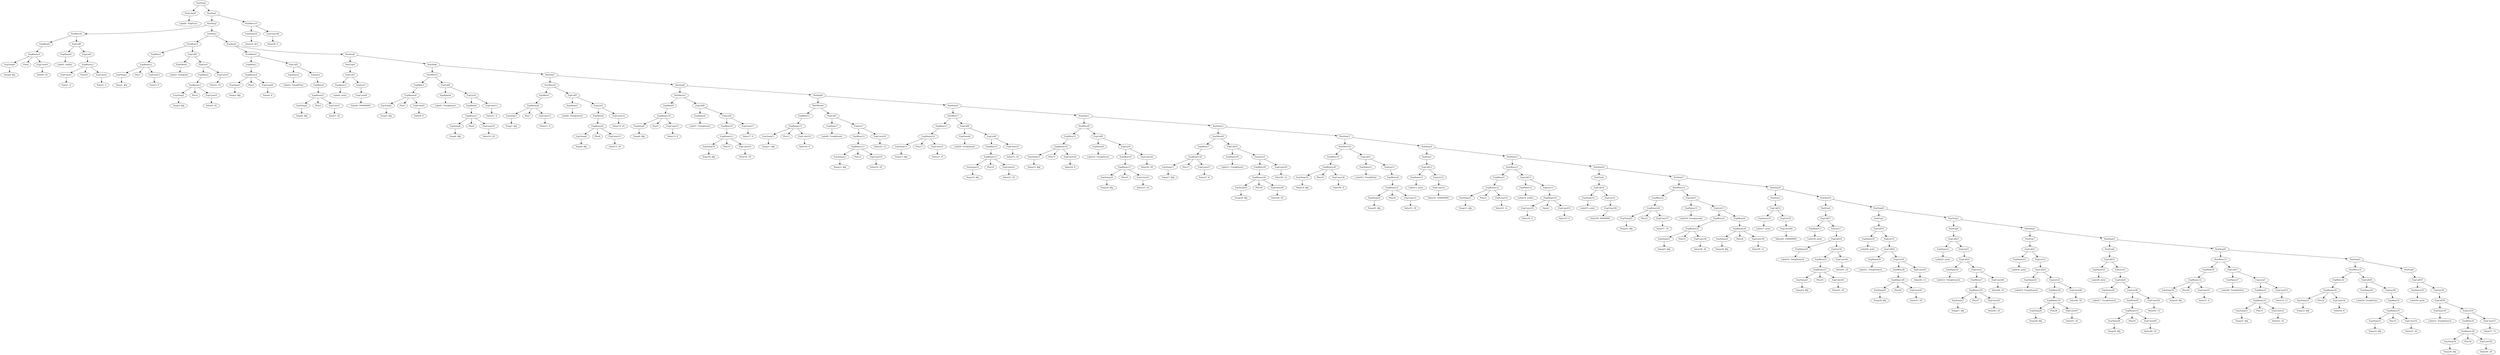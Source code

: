 digraph {
	ordering = out;
	StatMove15 -> ExpTemp35;
	StatMove15 -> ExpConst58;
	StatSeq1 -> StatSeq2;
	StatSeq1 -> StatMove15;
	ExpList29 -> ExpCall30;
	ExpConst57 -> "Value57: 12";
	ExpMem34 -> ExpBinary36;
	ExpTemp34 -> "Temp34: $fp";
	ExpName30 -> "Label31: Tree@Search";
	ExpCall29 -> ExpName29;
	ExpCall29 -> ExpList29;
	ExpName29 -> "Label30: print";
	ExpMem33 -> ExpBinary35;
	ExpConst55 -> "Value55: 20";
	ExpBinary35 -> ExpTemp33;
	ExpBinary35 -> Plus33;
	ExpBinary35 -> ExpConst55;
	ExpName28 -> "Label29: Tree@Print";
	StatMove14 -> ExpMem32;
	StatMove14 -> ExpCall28;
	ExpMem32 -> ExpBinary34;
	ExpConst54 -> "Value54: 8";
	ExpBinary34 -> ExpTemp32;
	ExpBinary34 -> Plus32;
	ExpBinary34 -> ExpConst54;
	ExpTemp32 -> "Temp32: $fp";
	StatSeq24 -> StatMove13;
	StatSeq24 -> StatSeq25;
	ExpConst53 -> "Value53: 12";
	ExpList27 -> ExpMem31;
	ExpList27 -> ExpConst53;
	ExpMem31 -> ExpBinary33;
	ExpConst52 -> "Value52: 20";
	ExpCall27 -> ExpName27;
	ExpCall27 -> ExpList27;
	ExpMem30 -> ExpBinary32;
	ExpTemp30 -> "Temp30: $fp";
	StatSeq23 -> StatExp8;
	StatSeq23 -> StatSeq24;
	StatExp8 -> ExpCall25;
	ExpCall30 -> ExpName30;
	ExpCall30 -> ExpList30;
	ExpConst50 -> "Value50: 12";
	ExpMem29 -> ExpBinary31;
	ExpTemp29 -> "Temp29: $fp";
	ExpCall26 -> ExpName26;
	ExpCall26 -> ExpList26;
	ExpName26 -> "Label27: Tree@Search";
	ExpList28 -> ExpMem33;
	ExpCall25 -> ExpName25;
	ExpCall25 -> ExpList25;
	ExpName25 -> "Label26: print";
	ExpList25 -> ExpCall26;
	StatExp7 -> ExpCall23;
	ExpList23 -> ExpCall24;
	ExpList24 -> ExpMem28;
	ExpList24 -> ExpConst48;
	ExpConst47 -> "Value47: 20";
	ExpBinary30 -> ExpTemp28;
	ExpBinary30 -> Plus28;
	ExpBinary30 -> ExpConst47;
	ExpCall24 -> ExpName24;
	ExpCall24 -> ExpList24;
	ExpName24 -> "Label25: Tree@Search";
	StatSeq21 -> StatExp6;
	StatSeq21 -> StatSeq22;
	ExpConst46 -> "Value46: 16";
	ExpMem27 -> ExpBinary29;
	ExpBinary29 -> ExpTemp27;
	ExpBinary29 -> Plus27;
	ExpBinary29 -> ExpConst45;
	ExpConst49 -> "Value49: 20";
	ExpTemp27 -> "Temp27: $fp";
	ExpName22 -> "Label23: Tree@Search";
	ExpCall21 -> ExpName21;
	ExpCall21 -> ExpList21;
	ExpList19 -> ExpCall20;
	ExpConst44 -> "Value44: 12";
	ExpConst43 -> "Value43: 20";
	ExpBinary28 -> ExpTemp26;
	ExpBinary28 -> Plus26;
	ExpBinary28 -> ExpConst43;
	ExpTemp26 -> "Temp26: $fp";
	ExpCall20 -> ExpName20;
	ExpCall20 -> ExpList20;
	StatMove13 -> ExpMem30;
	StatMove13 -> ExpCall27;
	ExpName20 -> "Label21: Tree@Search";
	ExpName19 -> "Label20: print";
	StatSeq22 -> StatExp7;
	StatSeq22 -> StatSeq23;
	StatSeq19 -> StatExp4;
	StatSeq19 -> StatSeq20;
	StatExp4 -> ExpCall17;
	ExpList17 -> ExpCall18;
	ExpName27 -> "Label28: Tree@Delete";
	ExpConst42 -> "Value42: 24";
	ExpList18 -> ExpMem25;
	ExpList18 -> ExpConst42;
	StatExp9 -> ExpCall29;
	ExpName23 -> "Label24: print";
	ExpMem25 -> ExpBinary27;
	ExpTemp25 -> "Temp25: $fp";
	ExpConst56 -> "Value56: 20";
	ExpCall18 -> ExpName18;
	ExpCall18 -> ExpList18;
	ExpList22 -> ExpMem27;
	ExpList22 -> ExpConst46;
	ExpCall17 -> ExpName17;
	ExpCall17 -> ExpList17;
	StatSeq18 -> StatExp3;
	StatSeq18 -> StatSeq19;
	StatExp6 -> ExpCall21;
	ExpConst40 -> "Value40: 100000000";
	ExpCall16 -> ExpName16;
	ExpCall16 -> ExpList16;
	ExpName16 -> "Label17: print";
	StatSeq17 -> StatMove12;
	StatSeq17 -> StatSeq18;
	ExpCall7 -> ExpName7;
	ExpCall7 -> ExpList7;
	ExpMem11 -> ExpBinary12;
	StatMove11 -> ExpMem21;
	StatMove11 -> ExpCall13;
	ExpConst37 -> "Value37: 16";
	ExpBinary33 -> ExpTemp31;
	ExpBinary33 -> Plus31;
	ExpBinary33 -> ExpConst52;
	ExpName5 -> "Label6: Tree@Insert";
	ExpMem10 -> ExpBinary11;
	ExpTemp10 -> "Temp10: $fp";
	ExpCall28 -> ExpName28;
	ExpCall28 -> ExpList28;
	ExpCall6 -> ExpName6;
	ExpCall6 -> ExpList6;
	ExpConst30 -> "Value30: 8";
	ExpBinary31 -> ExpTemp29;
	ExpBinary31 -> Plus29;
	ExpBinary31 -> ExpConst49;
	ExpName6 -> "Label7: Tree@Insert";
	ExpBinary10 -> ExpTemp9;
	ExpBinary10 -> Plus9;
	ExpBinary10 -> ExpConst15;
	ExpTemp9 -> "Temp9: $fp";
	ExpCall4 -> ExpName4;
	ExpCall4 -> ExpList4;
	ExpCall5 -> ExpName5;
	ExpCall5 -> ExpList5;
	ExpMem8 -> ExpBinary9;
	StatSeq6 -> StatMove3;
	StatSeq6 -> StatSeq7;
	ExpConst11 -> "Value11: 8";
	StatMove5 -> ExpMem9;
	StatMove5 -> ExpCall6;
	ExpConst14 -> "Value14: 24";
	ExpConst9 -> "Value9: 8";
	ExpCall12 -> ExpName12;
	ExpCall12 -> ExpList12;
	ExpConst10 -> "Value10: 20";
	ExpBinary1 -> ExpConst1;
	ExpBinary1 -> Times0;
	ExpBinary1 -> ExpConst2;
	ExpTemp8 -> "Temp8: $fp";
	ExpMem15 -> ExpBinary16;
	ExpConst58 -> "Value58: 0";
	ExpConst32 -> "Value32: 100000000";
	ExpList20 -> ExpMem26;
	ExpList20 -> ExpConst44;
	ExpConst12 -> "Value12: 8";
	ExpBinary12 -> ExpTemp11;
	ExpBinary12 -> Plus11;
	ExpBinary12 -> ExpConst18;
	StatMove6 -> ExpMem11;
	StatMove6 -> ExpCall7;
	ExpName7 -> "Label8: Tree@Insert";
	StatSeq25 -> StatMove14;
	StatSeq25 -> StatExp9;
	StatMove3 -> ExpMem5;
	StatMove3 -> ExpCall4;
	ExpList15 -> ExpMem23;
	ExpList15 -> ExpMem24;
	ExpBinary6 -> ExpTemp5;
	ExpBinary6 -> Plus5;
	ExpBinary6 -> ExpConst9;
	ExpTemp5 -> "Temp5: $fp";
	ExpBinary17 -> ExpTemp16;
	ExpBinary17 -> Plus16;
	ExpBinary17 -> ExpConst25;
	ExpTemp1 -> "Temp1: $fp";
	ExpList1 -> ExpMem2;
	ExpList1 -> ExpConst5;
	ExpBinary4 -> ExpTemp3;
	ExpBinary4 -> Plus3;
	ExpBinary4 -> ExpConst6;
	StatSeq7 -> StatMove4;
	StatSeq7 -> StatSeq8;
	ExpConst27 -> "Value27: 8";
	StatSeq16 -> StatExp2;
	StatSeq16 -> StatSeq17;
	ExpName2 -> "Label3: Tree@Print";
	StatSeq2 -> StatMove0;
	StatSeq2 -> StatSeq3;
	ExpMem19 -> ExpBinary20;
	ExpCall1 -> ExpName1;
	ExpCall1 -> ExpList1;
	ExpMem6 -> ExpBinary7;
	ExpConst16 -> "Value16: 20";
	StatSeq20 -> StatExp5;
	StatSeq20 -> StatSeq21;
	ExpBinary15 -> ExpTemp14;
	ExpBinary15 -> Plus14;
	ExpBinary15 -> ExpConst22;
	ExpList4 -> ExpMem6;
	ExpList4 -> ExpConst11;
	StatExp5 -> ExpCall19;
	ExpBinary0 -> ExpTemp0;
	ExpBinary0 -> Plus0;
	ExpBinary0 -> ExpConst0;
	ExpBinary11 -> ExpTemp10;
	ExpBinary11 -> Plus10;
	ExpBinary11 -> ExpConst16;
	ExpBinary14 -> ExpTemp13;
	ExpBinary14 -> Plus13;
	ExpBinary14 -> ExpConst21;
	StatMove0 -> ExpMem0;
	StatMove0 -> ExpCall0;
	ExpList21 -> ExpCall22;
	ExpTemp0 -> "Temp0: $fp";
	ExpConst3 -> "Value3: 8";
	ExpTemp17 -> "Temp17: $fp";
	StatSeq13 -> StatMove10;
	StatSeq13 -> StatSeq14;
	ExpTemp23 -> "Temp23: $fp";
	ExpMem9 -> ExpBinary10;
	ExpConst6 -> "Value6: 8";
	ExpMem1 -> ExpBinary2;
	ExpConst31 -> "Value31: 20";
	ExpConst17 -> "Value17: 4";
	ExpList26 -> ExpMem29;
	ExpList26 -> ExpConst50;
	ExpCall3 -> ExpName3;
	ExpCall3 -> ExpList3;
	ExpConst25 -> "Value25: 20";
	ExpConst24 -> "Value24: 8";
	StatLabel0 -> "Label0: TV@Start";
	ExpTemp19 -> "Temp19: $fp";
	ExpTemp33 -> "Temp33: $fp";
	ExpBinary22 -> ExpTemp21;
	ExpBinary22 -> Plus21;
	ExpBinary22 -> ExpConst33;
	ExpMem16 -> ExpBinary17;
	ExpBinary2 -> ExpTemp1;
	ExpBinary2 -> Plus1;
	ExpBinary2 -> ExpConst3;
	ExpList30 -> ExpMem34;
	ExpList30 -> ExpConst57;
	ExpCall0 -> ExpName0;
	ExpCall0 -> ExpList0;
	ExpMem0 -> ExpBinary0;
	StatSeq4 -> StatMove2;
	StatSeq4 -> StatSeq5;
	ExpName0 -> "Label1: malloc";
	StatExp3 -> ExpCall16;
	ExpConst8 -> "Value8: 100000000";
	ExpTemp20 -> "Temp20: $fp";
	ExpName1 -> "Label2: Tree@Init";
	ExpMem24 -> ExpBinary26;
	ExpBinary27 -> ExpTemp25;
	ExpBinary27 -> Plus25;
	ExpBinary27 -> ExpConst41;
	StatMove1 -> ExpMem1;
	StatMove1 -> ExpCall1;
	ExpConst41 -> "Value41: 20";
	ExpConst1 -> "Value1: 6";
	ExpName15 -> "Label16: Tree@accept";
	ExpCall2 -> ExpName2;
	ExpCall2 -> ExpList2;
	ExpConst2 -> "Value2: 4";
	ExpTemp2 -> "Temp2: $fp";
	StatExp0 -> ExpCall3;
	ExpConst18 -> "Value18: 8";
	ExpConst26 -> "Value26: 28";
	ExpConst45 -> "Value45: 20";
	ExpBinary3 -> ExpTemp2;
	ExpBinary3 -> Plus2;
	ExpBinary3 -> ExpConst4;
	ExpConst13 -> "Value13: 20";
	ExpMem7 -> ExpBinary8;
	ExpBinary8 -> ExpTemp7;
	ExpBinary8 -> Plus7;
	ExpBinary8 -> ExpConst12;
	ExpConst5 -> "Value5: 16";
	StatSeq0 -> StatLabel0;
	StatSeq0 -> StatSeq1;
	ExpTemp11 -> "Temp11: $fp";
	ExpName12 -> "Label13: print";
	ExpConst15 -> "Value15: 8";
	ExpCall8 -> ExpName8;
	ExpCall8 -> ExpList8;
	StatSeq8 -> StatMove5;
	StatSeq8 -> StatSeq9;
	ExpConst0 -> "Value0: 20";
	ExpBinary21 -> ExpTemp20;
	ExpBinary21 -> Plus20;
	ExpBinary21 -> ExpConst31;
	ExpList9 -> ExpMem16;
	ExpList9 -> ExpConst26;
	ExpMem3 -> ExpBinary4;
	ExpMem28 -> ExpBinary30;
	ExpList16 -> ExpConst40;
	ExpName8 -> "Label9: Tree@Insert";
	StatMove2 -> ExpMem3;
	StatMove2 -> ExpCall2;
	ExpBinary13 -> ExpTemp12;
	ExpBinary13 -> Plus12;
	ExpBinary13 -> ExpConst19;
	ExpBinary23 -> ExpConst34;
	ExpBinary23 -> Times1;
	ExpBinary23 -> ExpConst35;
	ExpBinary7 -> ExpTemp6;
	ExpBinary7 -> Plus6;
	ExpBinary7 -> ExpConst10;
	ExpBinary5 -> ExpTemp4;
	ExpBinary5 -> Plus4;
	ExpBinary5 -> ExpConst7;
	ExpList6 -> ExpMem10;
	ExpList6 -> ExpConst17;
	ExpName3 -> "Label4: print";
	ExpList7 -> ExpMem12;
	ExpList7 -> ExpConst20;
	ExpList2 -> ExpMem4;
	ExpTemp22 -> "Temp22: $fp";
	ExpConst4 -> "Value4: 20";
	ExpList3 -> ExpConst8;
	ExpTemp12 -> "Temp12: $fp";
	ExpMem21 -> ExpBinary22;
	ExpConst23 -> "Value23: 20";
	ExpConst19 -> "Value19: 20";
	ExpTemp14 -> "Temp14: $fp";
	StatMove12 -> ExpMem22;
	StatMove12 -> ExpCall15;
	ExpMem12 -> ExpBinary13;
	ExpConst20 -> "Value20: 12";
	ExpList13 -> ExpBinary23;
	StatSeq9 -> StatMove6;
	StatSeq9 -> StatSeq10;
	ExpTemp13 -> "Temp13: $fp";
	ExpCall22 -> ExpName22;
	ExpCall22 -> ExpList22;
	ExpConst35 -> "Value35: 4";
	ExpCall9 -> ExpName9;
	ExpCall9 -> ExpList9;
	ExpTemp7 -> "Temp7: $fp";
	StatMove7 -> ExpMem13;
	StatMove7 -> ExpCall8;
	ExpList0 -> ExpBinary1;
	ExpConst22 -> "Value22: 20";
	ExpBinary32 -> ExpTemp30;
	ExpBinary32 -> Plus30;
	ExpBinary32 -> ExpConst51;
	ExpMem14 -> ExpBinary15;
	ExpList8 -> ExpMem14;
	ExpList8 -> ExpConst23;
	StatSeq10 -> StatMove7;
	StatSeq10 -> StatSeq11;
	ExpConst51 -> "Value51: 8";
	ExpTemp15 -> "Temp15: $fp";
	ExpBinary16 -> ExpTemp15;
	ExpBinary16 -> Plus15;
	ExpBinary16 -> ExpConst24;
	ExpTemp28 -> "Temp28: $fp";
	ExpBinary20 -> ExpTemp19;
	ExpBinary20 -> Plus19;
	ExpBinary20 -> ExpConst30;
	StatMove8 -> ExpMem15;
	StatMove8 -> ExpCall9;
	ExpName9 -> "Label10: Tree@Insert";
	ExpTemp16 -> "Temp16: $fp";
	ExpMem2 -> ExpBinary3;
	StatSeq11 -> StatMove8;
	StatSeq11 -> StatSeq12;
	ExpTemp6 -> "Temp6: $fp";
	ExpTemp3 -> "Temp3: $fp";
	ExpBinary18 -> ExpTemp17;
	ExpBinary18 -> Plus17;
	ExpBinary18 -> ExpConst27;
	ExpMem17 -> ExpBinary18;
	ExpName10 -> "Label11: Tree@Insert";
	ExpMem4 -> ExpBinary5;
	StatMove10 -> ExpMem19;
	StatMove10 -> ExpCall11;
	ExpName21 -> "Label22: print";
	ExpMem26 -> ExpBinary28;
	ExpCall10 -> ExpName10;
	ExpCall10 -> ExpList10;
	ExpConst28 -> "Value28: 20";
	ExpTemp18 -> "Temp18: $fp";
	ExpName4 -> "Label5: Tree@Insert";
	ExpCall14 -> ExpName14;
	ExpCall14 -> ExpList14;
	ExpBinary19 -> ExpTemp18;
	ExpBinary19 -> Plus18;
	ExpBinary19 -> ExpConst28;
	ExpMem18 -> ExpBinary19;
	ExpTemp35 -> "Temp35: $rv";
	ExpName18 -> "Label19: Tree@Search";
	ExpName13 -> "Label14: malloc";
	ExpBinary36 -> ExpTemp34;
	ExpBinary36 -> Plus34;
	ExpBinary36 -> ExpConst56;
	ExpList10 -> ExpMem18;
	ExpList10 -> ExpConst29;
	ExpConst29 -> "Value29: 14";
	ExpTemp31 -> "Temp31: $fp";
	ExpList5 -> ExpMem8;
	ExpList5 -> ExpConst14;
	ExpTemp24 -> "Temp24: $fp";
	ExpTemp4 -> "Temp4: $fp";
	StatSeq12 -> StatMove9;
	StatSeq12 -> StatSeq13;
	ExpName11 -> "Label12: Tree@Print";
	ExpName17 -> "Label18: print";
	ExpCall11 -> ExpName11;
	ExpCall11 -> ExpList11;
	ExpMem20 -> ExpBinary21;
	ExpList11 -> ExpMem20;
	ExpConst48 -> "Value48: 50";
	ExpList12 -> ExpConst32;
	StatExp1 -> ExpCall12;
	ExpMem13 -> ExpBinary14;
	StatSeq14 -> StatExp1;
	StatSeq14 -> StatSeq15;
	ExpConst7 -> "Value7: 20";
	ExpTemp21 -> "Temp21: $fp";
	ExpConst21 -> "Value21: 8";
	ExpConst33 -> "Value33: 12";
	StatExp2 -> ExpCall14;
	StatMove4 -> ExpMem7;
	StatMove4 -> ExpCall5;
	StatMove9 -> ExpMem17;
	StatMove9 -> ExpCall10;
	ExpCall13 -> ExpName13;
	ExpCall13 -> ExpList13;
	ExpConst34 -> "Value34: 0";
	StatSeq15 -> StatMove11;
	StatSeq15 -> StatSeq16;
	ExpName14 -> "Label15: print";
	ExpCall19 -> ExpName19;
	ExpCall19 -> ExpList19;
	StatSeq5 -> StatExp0;
	StatSeq5 -> StatSeq6;
	ExpConst36 -> "Value36: 50000000";
	ExpList14 -> ExpConst36;
	ExpMem5 -> ExpBinary6;
	ExpMem22 -> ExpBinary24;
	ExpBinary9 -> ExpTemp8;
	ExpBinary9 -> Plus8;
	ExpBinary9 -> ExpConst13;
	ExpBinary24 -> ExpTemp22;
	ExpBinary24 -> Plus22;
	ExpBinary24 -> ExpConst37;
	StatSeq3 -> StatMove1;
	StatSeq3 -> StatSeq4;
	ExpCall15 -> ExpName15;
	ExpCall15 -> ExpList15;
	ExpCall23 -> ExpName23;
	ExpCall23 -> ExpList23;
	ExpConst38 -> "Value38: 20";
	ExpBinary25 -> ExpTemp23;
	ExpBinary25 -> Plus23;
	ExpBinary25 -> ExpConst38;
	ExpMem23 -> ExpBinary25;
	ExpBinary26 -> ExpTemp24;
	ExpBinary26 -> Plus24;
	ExpBinary26 -> ExpConst39;
	ExpConst39 -> "Value39: 12";
}

